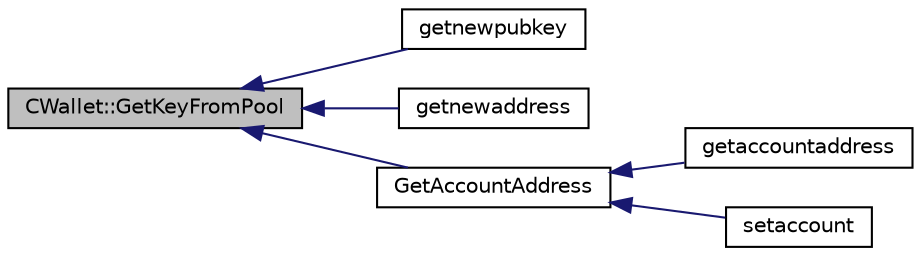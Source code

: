 digraph "CWallet::GetKeyFromPool"
{
  edge [fontname="Helvetica",fontsize="10",labelfontname="Helvetica",labelfontsize="10"];
  node [fontname="Helvetica",fontsize="10",shape=record];
  rankdir="LR";
  Node713 [label="CWallet::GetKeyFromPool",height=0.2,width=0.4,color="black", fillcolor="grey75", style="filled", fontcolor="black"];
  Node713 -> Node714 [dir="back",color="midnightblue",fontsize="10",style="solid",fontname="Helvetica"];
  Node714 [label="getnewpubkey",height=0.2,width=0.4,color="black", fillcolor="white", style="filled",URL="$rpcwallet_8cpp.html#a3f3bb4d519074126a20dd609a6886a72"];
  Node713 -> Node715 [dir="back",color="midnightblue",fontsize="10",style="solid",fontname="Helvetica"];
  Node715 [label="getnewaddress",height=0.2,width=0.4,color="black", fillcolor="white", style="filled",URL="$rpcwallet_8cpp.html#aead824d845d670fbd8f187ebd4f9a535"];
  Node713 -> Node716 [dir="back",color="midnightblue",fontsize="10",style="solid",fontname="Helvetica"];
  Node716 [label="GetAccountAddress",height=0.2,width=0.4,color="black", fillcolor="white", style="filled",URL="$rpcwallet_8cpp.html#af04b341ad8248ac9edce6d3265af86d4"];
  Node716 -> Node717 [dir="back",color="midnightblue",fontsize="10",style="solid",fontname="Helvetica"];
  Node717 [label="getaccountaddress",height=0.2,width=0.4,color="black", fillcolor="white", style="filled",URL="$rpcwallet_8cpp.html#a92145bcb3cfb45eb47dca18f1c94c434"];
  Node716 -> Node718 [dir="back",color="midnightblue",fontsize="10",style="solid",fontname="Helvetica"];
  Node718 [label="setaccount",height=0.2,width=0.4,color="black", fillcolor="white", style="filled",URL="$rpcwallet_8cpp.html#a6bf0dc200554f841a4549a2e5087f699"];
}
